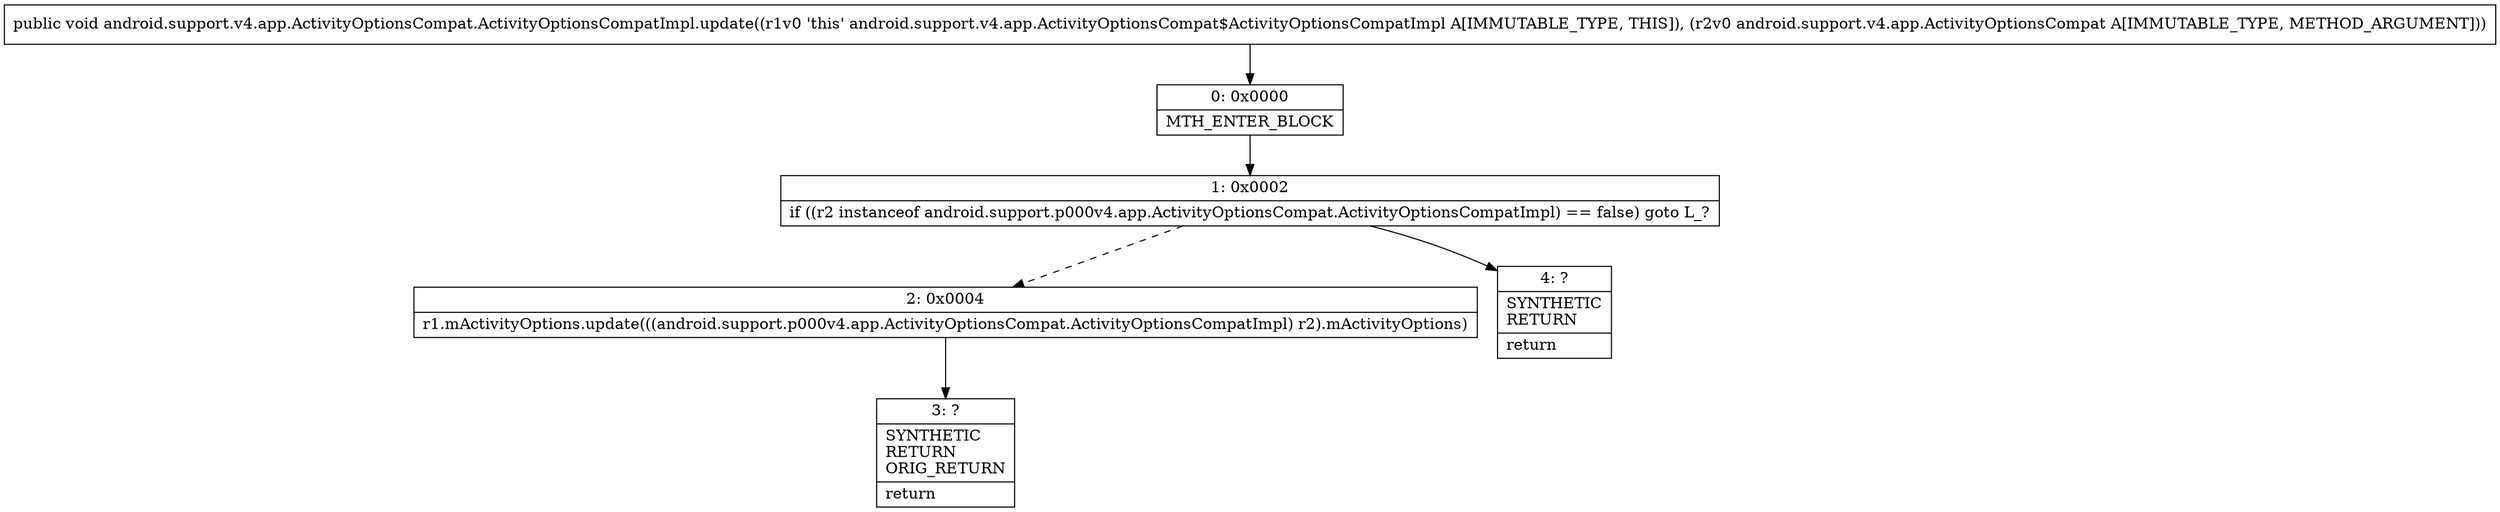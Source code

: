 digraph "CFG forandroid.support.v4.app.ActivityOptionsCompat.ActivityOptionsCompatImpl.update(Landroid\/support\/v4\/app\/ActivityOptionsCompat;)V" {
Node_0 [shape=record,label="{0\:\ 0x0000|MTH_ENTER_BLOCK\l}"];
Node_1 [shape=record,label="{1\:\ 0x0002|if ((r2 instanceof android.support.p000v4.app.ActivityOptionsCompat.ActivityOptionsCompatImpl) == false) goto L_?\l}"];
Node_2 [shape=record,label="{2\:\ 0x0004|r1.mActivityOptions.update(((android.support.p000v4.app.ActivityOptionsCompat.ActivityOptionsCompatImpl) r2).mActivityOptions)\l}"];
Node_3 [shape=record,label="{3\:\ ?|SYNTHETIC\lRETURN\lORIG_RETURN\l|return\l}"];
Node_4 [shape=record,label="{4\:\ ?|SYNTHETIC\lRETURN\l|return\l}"];
MethodNode[shape=record,label="{public void android.support.v4.app.ActivityOptionsCompat.ActivityOptionsCompatImpl.update((r1v0 'this' android.support.v4.app.ActivityOptionsCompat$ActivityOptionsCompatImpl A[IMMUTABLE_TYPE, THIS]), (r2v0 android.support.v4.app.ActivityOptionsCompat A[IMMUTABLE_TYPE, METHOD_ARGUMENT])) }"];
MethodNode -> Node_0;
Node_0 -> Node_1;
Node_1 -> Node_2[style=dashed];
Node_1 -> Node_4;
Node_2 -> Node_3;
}

